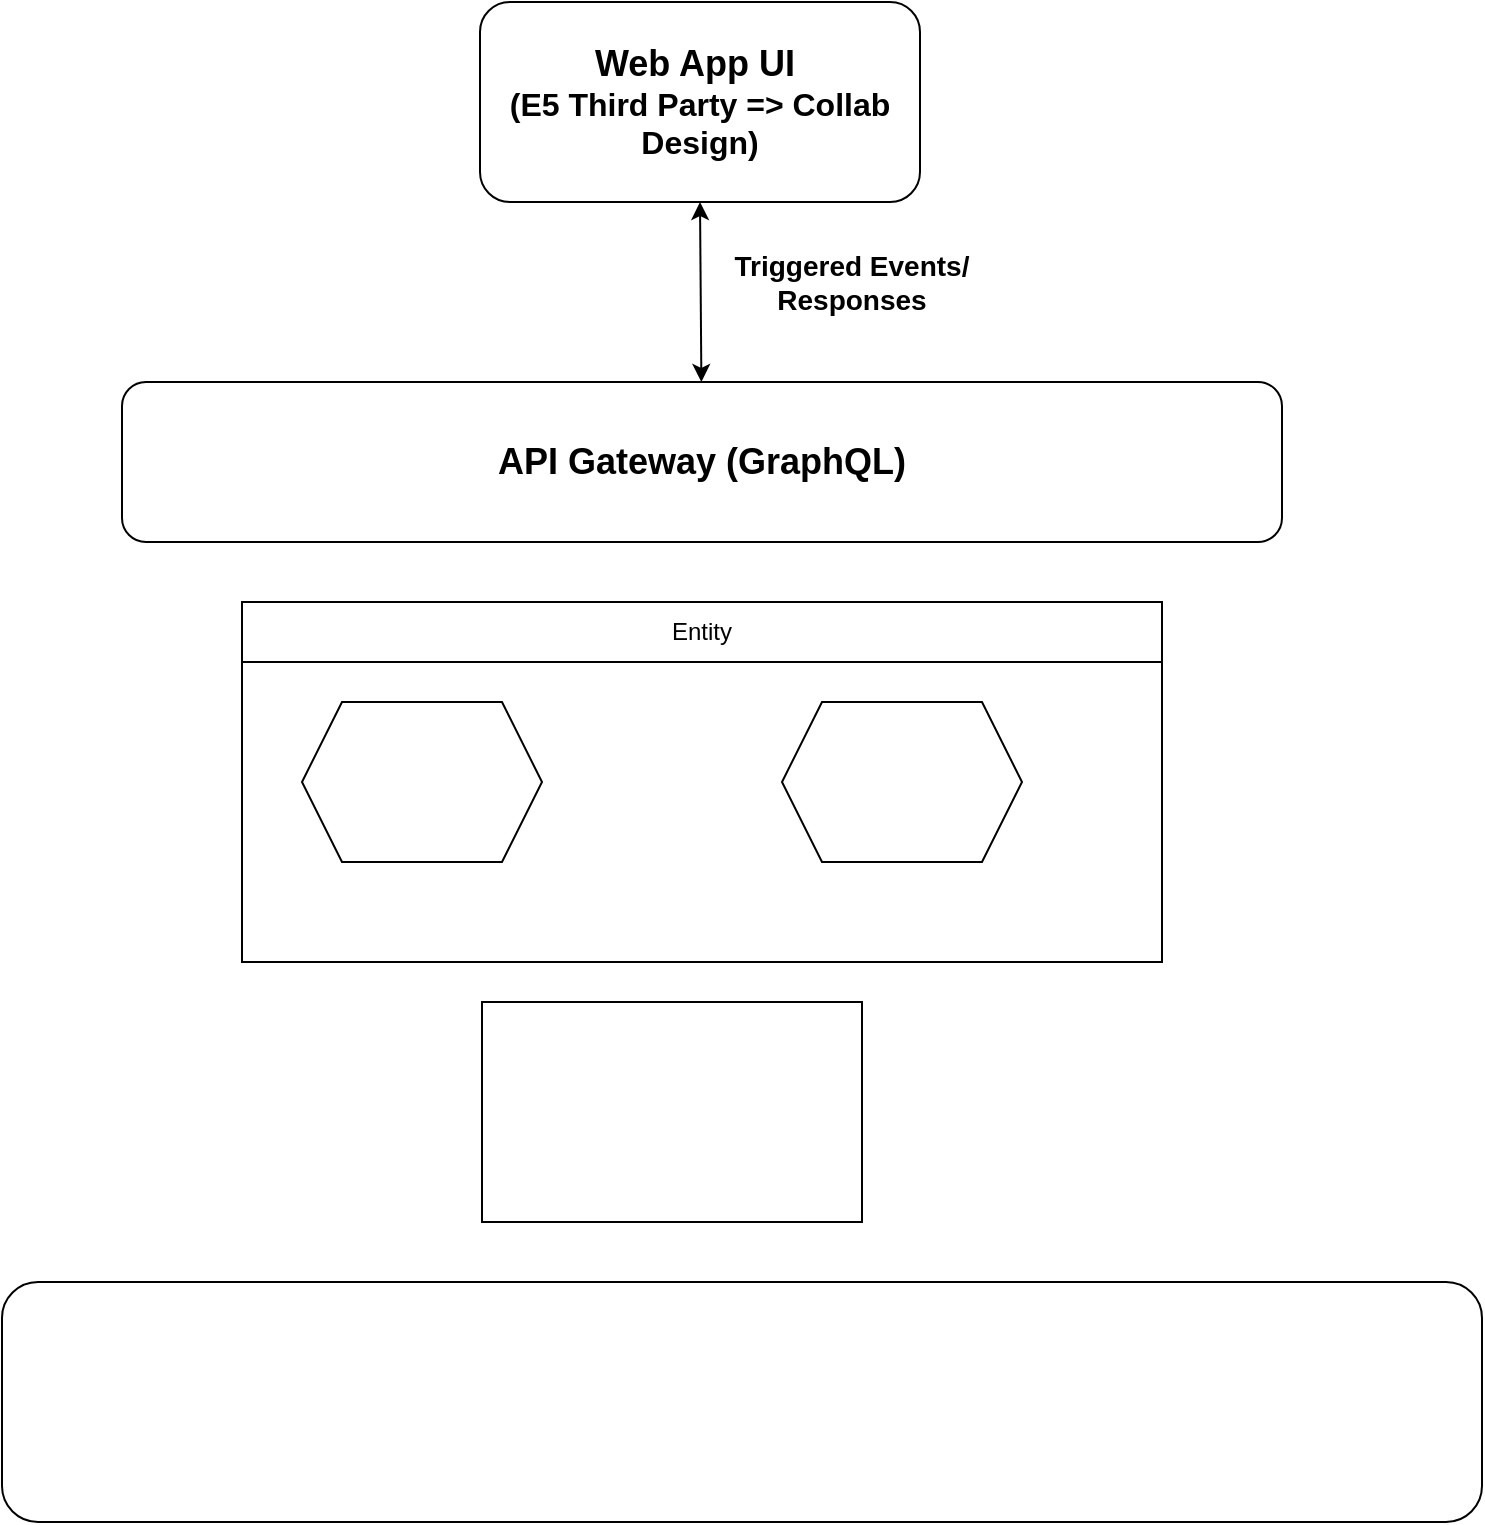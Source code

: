 <mxfile version="24.1.0" type="github">
  <diagram name="Page-1" id="lq2E3iUTwcxpcJMJKccM">
    <mxGraphModel dx="1429" dy="679" grid="1" gridSize="10" guides="1" tooltips="1" connect="1" arrows="1" fold="1" page="1" pageScale="1" pageWidth="850" pageHeight="1100" math="0" shadow="0">
      <root>
        <mxCell id="0" />
        <mxCell id="1" parent="0" />
        <mxCell id="_Vlkt0tSZf_k8hfW9mjZ-1" value="&lt;font style=&quot;font-size: 18px;&quot;&gt;&lt;b&gt;API Gateway (GraphQL)&lt;/b&gt;&lt;/font&gt;" style="rounded=1;whiteSpace=wrap;html=1;" vertex="1" parent="1">
          <mxGeometry x="190" y="200" width="580" height="80" as="geometry" />
        </mxCell>
        <mxCell id="_Vlkt0tSZf_k8hfW9mjZ-2" value="&lt;b&gt;&lt;font style=&quot;font-size: 18px;&quot;&gt;Web App UI&amp;nbsp;&lt;/font&gt;&lt;/b&gt;&lt;div&gt;&lt;b&gt;&lt;font style=&quot;&quot; size=&quot;3&quot;&gt;(E5 Third Party =&amp;gt; Collab Design)&lt;/font&gt;&lt;/b&gt;&lt;/div&gt;" style="rounded=1;whiteSpace=wrap;html=1;" vertex="1" parent="1">
          <mxGeometry x="369" y="10" width="220" height="100" as="geometry" />
        </mxCell>
        <mxCell id="_Vlkt0tSZf_k8hfW9mjZ-3" value="" style="shape=hexagon;perimeter=hexagonPerimeter2;whiteSpace=wrap;html=1;fixedSize=1;" vertex="1" parent="1">
          <mxGeometry x="280" y="360" width="120" height="80" as="geometry" />
        </mxCell>
        <mxCell id="_Vlkt0tSZf_k8hfW9mjZ-4" value="" style="shape=hexagon;perimeter=hexagonPerimeter2;whiteSpace=wrap;html=1;fixedSize=1;" vertex="1" parent="1">
          <mxGeometry x="520" y="360" width="120" height="80" as="geometry" />
        </mxCell>
        <mxCell id="_Vlkt0tSZf_k8hfW9mjZ-5" value="Entity" style="swimlane;fontStyle=0;childLayout=stackLayout;horizontal=1;startSize=30;horizontalStack=0;resizeParent=1;resizeParentMax=0;resizeLast=0;collapsible=1;marginBottom=0;whiteSpace=wrap;html=1;" vertex="1" parent="1">
          <mxGeometry x="250" y="310" width="460" height="180" as="geometry" />
        </mxCell>
        <mxCell id="_Vlkt0tSZf_k8hfW9mjZ-10" value="" style="rounded=0;whiteSpace=wrap;html=1;" vertex="1" parent="1">
          <mxGeometry x="370" y="510" width="190" height="110" as="geometry" />
        </mxCell>
        <mxCell id="_Vlkt0tSZf_k8hfW9mjZ-11" value="" style="rounded=1;whiteSpace=wrap;html=1;" vertex="1" parent="1">
          <mxGeometry x="130" y="650" width="740" height="120" as="geometry" />
        </mxCell>
        <mxCell id="_Vlkt0tSZf_k8hfW9mjZ-12" value="" style="endArrow=classic;startArrow=classic;html=1;rounded=0;entryX=0.5;entryY=1;entryDx=0;entryDy=0;" edge="1" parent="1" source="_Vlkt0tSZf_k8hfW9mjZ-1" target="_Vlkt0tSZf_k8hfW9mjZ-2">
          <mxGeometry width="50" height="50" relative="1" as="geometry">
            <mxPoint x="530" y="270" as="sourcePoint" />
            <mxPoint x="580" y="220" as="targetPoint" />
          </mxGeometry>
        </mxCell>
        <mxCell id="_Vlkt0tSZf_k8hfW9mjZ-13" value="&lt;b&gt;&lt;font style=&quot;font-size: 14px;&quot;&gt;Triggered Events/ Responses&lt;/font&gt;&lt;/b&gt;" style="text;html=1;align=center;verticalAlign=middle;whiteSpace=wrap;rounded=0;" vertex="1" parent="1">
          <mxGeometry x="490" y="130" width="130" height="40" as="geometry" />
        </mxCell>
      </root>
    </mxGraphModel>
  </diagram>
</mxfile>
